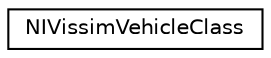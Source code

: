 digraph "Graphical Class Hierarchy"
{
  edge [fontname="Helvetica",fontsize="10",labelfontname="Helvetica",labelfontsize="10"];
  node [fontname="Helvetica",fontsize="10",shape=record];
  rankdir="LR";
  Node0 [label="NIVissimVehicleClass",height=0.2,width=0.4,color="black", fillcolor="white", style="filled",URL="$d6/da0/class_n_i_vissim_vehicle_class.html"];
}
